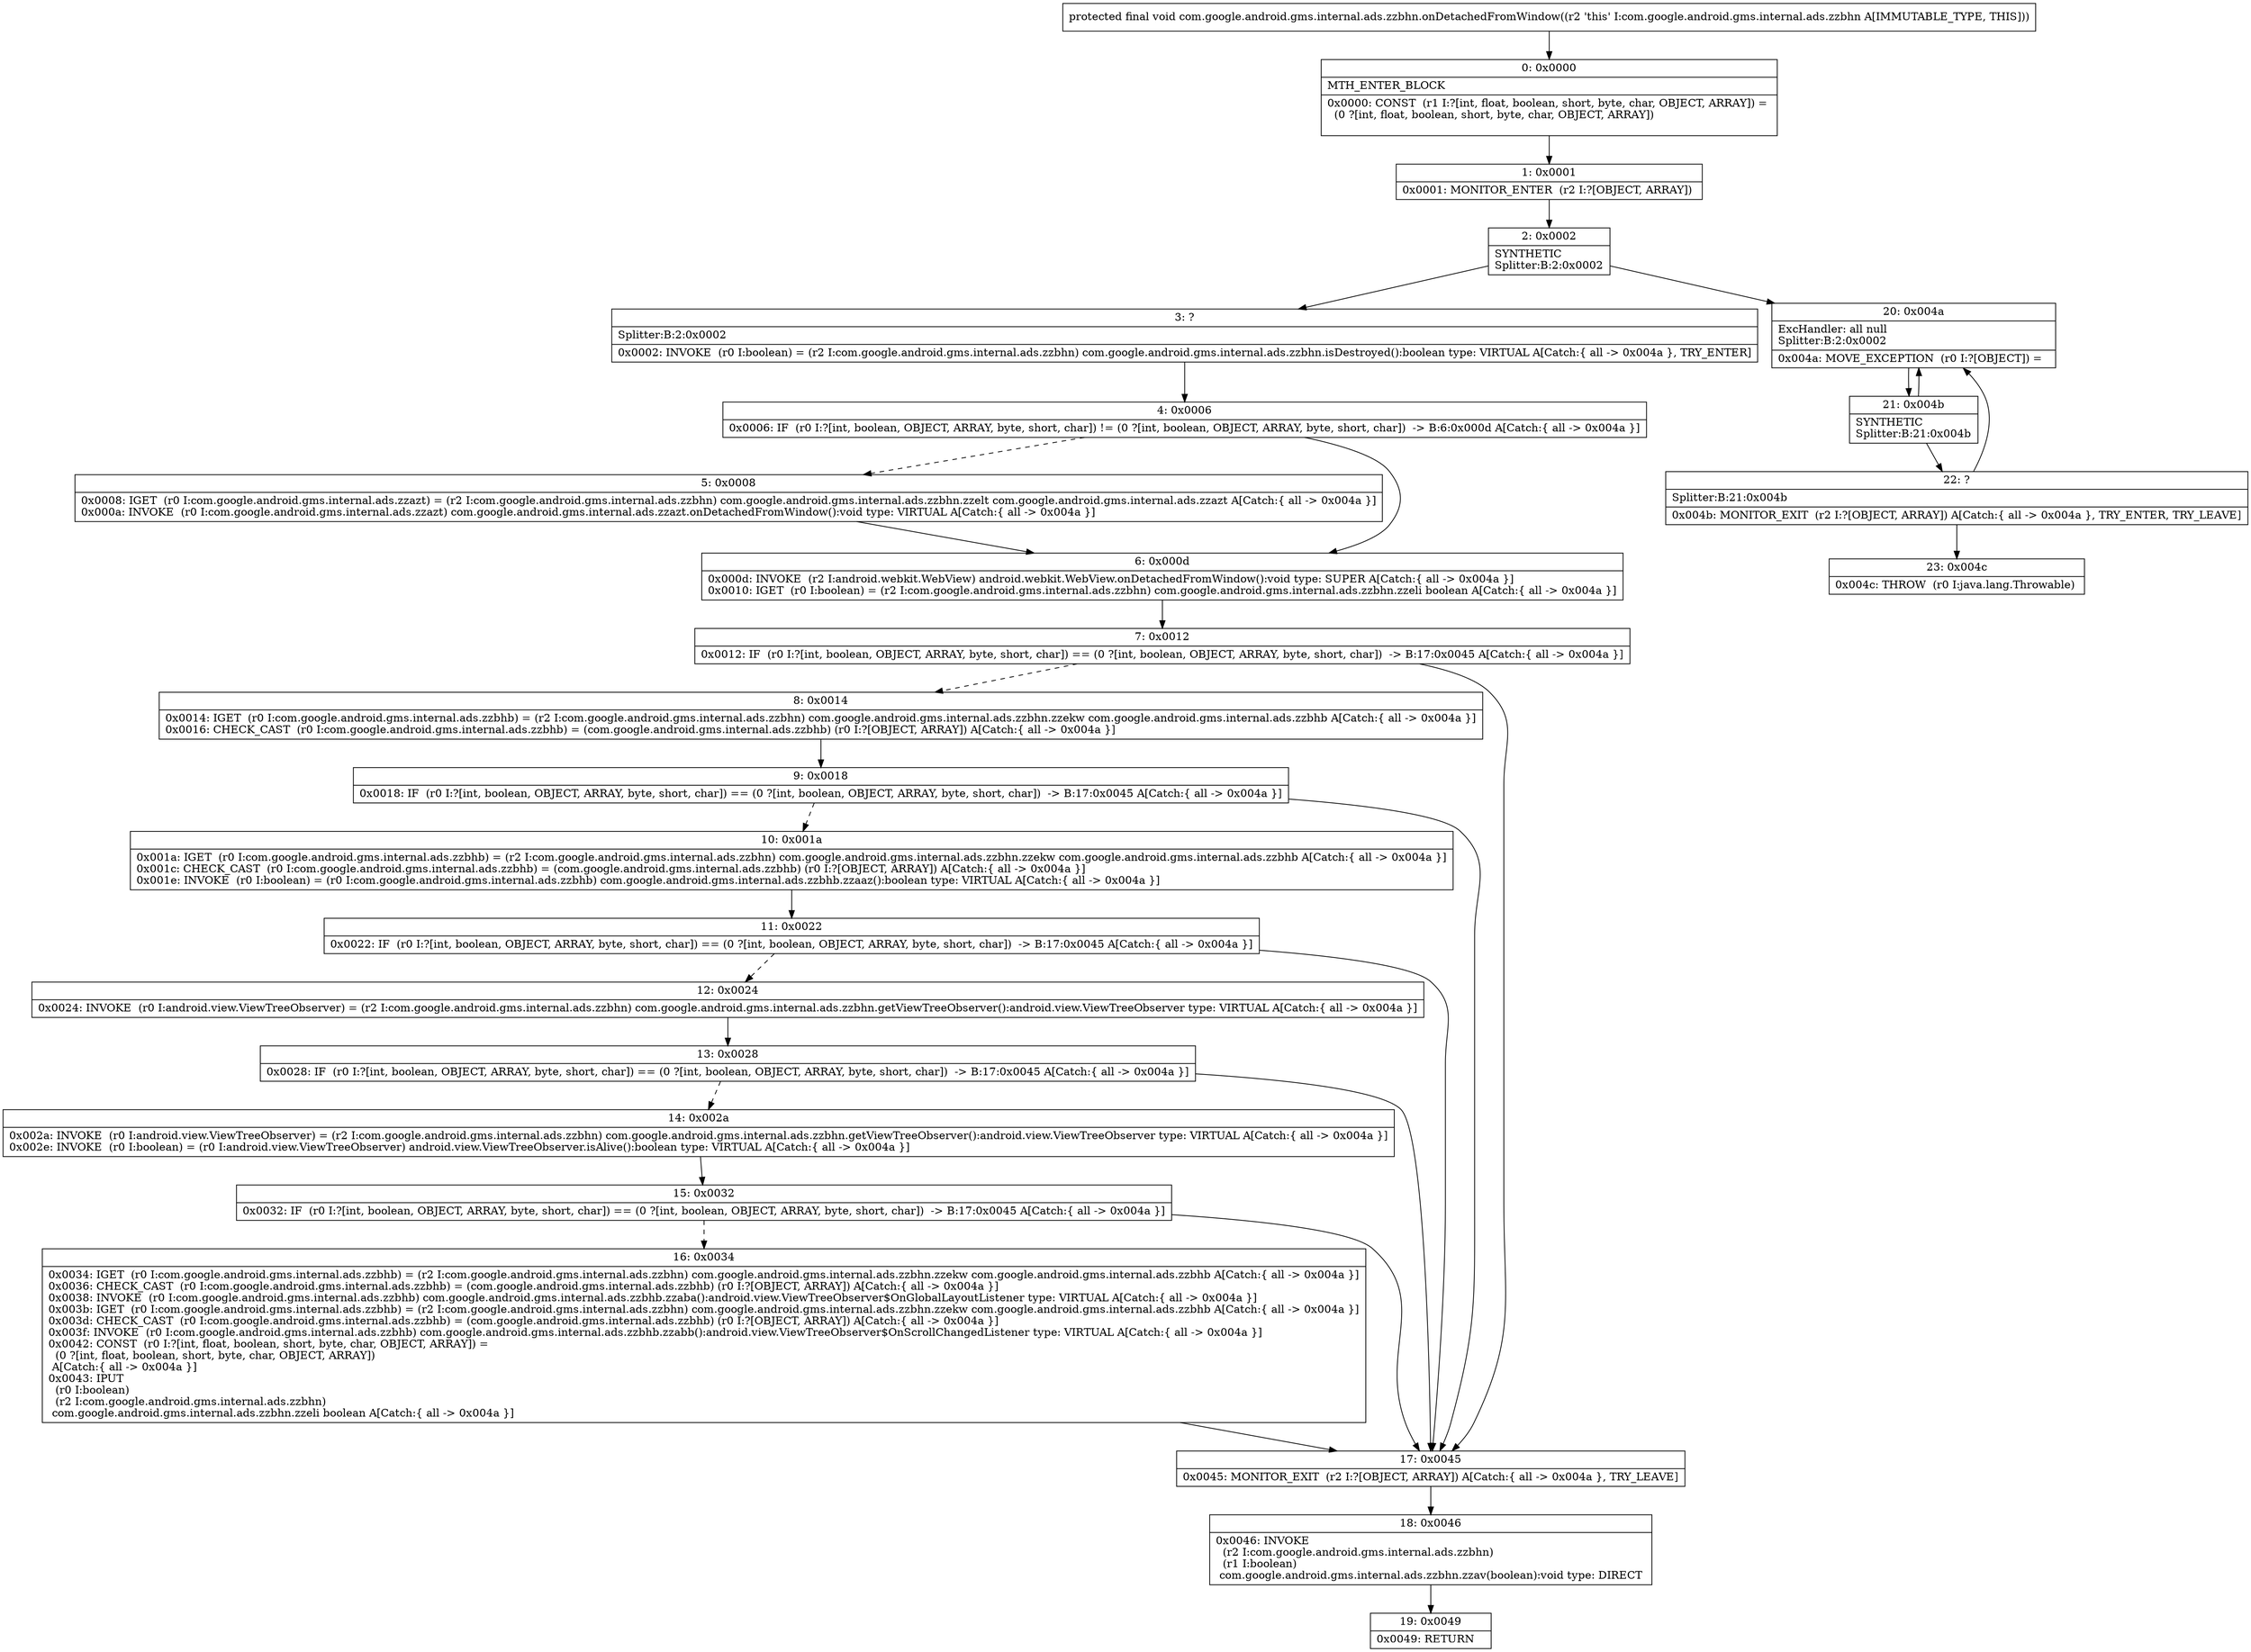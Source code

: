 digraph "CFG forcom.google.android.gms.internal.ads.zzbhn.onDetachedFromWindow()V" {
Node_0 [shape=record,label="{0\:\ 0x0000|MTH_ENTER_BLOCK\l|0x0000: CONST  (r1 I:?[int, float, boolean, short, byte, char, OBJECT, ARRAY]) = \l  (0 ?[int, float, boolean, short, byte, char, OBJECT, ARRAY])\l \l}"];
Node_1 [shape=record,label="{1\:\ 0x0001|0x0001: MONITOR_ENTER  (r2 I:?[OBJECT, ARRAY]) \l}"];
Node_2 [shape=record,label="{2\:\ 0x0002|SYNTHETIC\lSplitter:B:2:0x0002\l}"];
Node_3 [shape=record,label="{3\:\ ?|Splitter:B:2:0x0002\l|0x0002: INVOKE  (r0 I:boolean) = (r2 I:com.google.android.gms.internal.ads.zzbhn) com.google.android.gms.internal.ads.zzbhn.isDestroyed():boolean type: VIRTUAL A[Catch:\{ all \-\> 0x004a \}, TRY_ENTER]\l}"];
Node_4 [shape=record,label="{4\:\ 0x0006|0x0006: IF  (r0 I:?[int, boolean, OBJECT, ARRAY, byte, short, char]) != (0 ?[int, boolean, OBJECT, ARRAY, byte, short, char])  \-\> B:6:0x000d A[Catch:\{ all \-\> 0x004a \}]\l}"];
Node_5 [shape=record,label="{5\:\ 0x0008|0x0008: IGET  (r0 I:com.google.android.gms.internal.ads.zzazt) = (r2 I:com.google.android.gms.internal.ads.zzbhn) com.google.android.gms.internal.ads.zzbhn.zzelt com.google.android.gms.internal.ads.zzazt A[Catch:\{ all \-\> 0x004a \}]\l0x000a: INVOKE  (r0 I:com.google.android.gms.internal.ads.zzazt) com.google.android.gms.internal.ads.zzazt.onDetachedFromWindow():void type: VIRTUAL A[Catch:\{ all \-\> 0x004a \}]\l}"];
Node_6 [shape=record,label="{6\:\ 0x000d|0x000d: INVOKE  (r2 I:android.webkit.WebView) android.webkit.WebView.onDetachedFromWindow():void type: SUPER A[Catch:\{ all \-\> 0x004a \}]\l0x0010: IGET  (r0 I:boolean) = (r2 I:com.google.android.gms.internal.ads.zzbhn) com.google.android.gms.internal.ads.zzbhn.zzeli boolean A[Catch:\{ all \-\> 0x004a \}]\l}"];
Node_7 [shape=record,label="{7\:\ 0x0012|0x0012: IF  (r0 I:?[int, boolean, OBJECT, ARRAY, byte, short, char]) == (0 ?[int, boolean, OBJECT, ARRAY, byte, short, char])  \-\> B:17:0x0045 A[Catch:\{ all \-\> 0x004a \}]\l}"];
Node_8 [shape=record,label="{8\:\ 0x0014|0x0014: IGET  (r0 I:com.google.android.gms.internal.ads.zzbhb) = (r2 I:com.google.android.gms.internal.ads.zzbhn) com.google.android.gms.internal.ads.zzbhn.zzekw com.google.android.gms.internal.ads.zzbhb A[Catch:\{ all \-\> 0x004a \}]\l0x0016: CHECK_CAST  (r0 I:com.google.android.gms.internal.ads.zzbhb) = (com.google.android.gms.internal.ads.zzbhb) (r0 I:?[OBJECT, ARRAY]) A[Catch:\{ all \-\> 0x004a \}]\l}"];
Node_9 [shape=record,label="{9\:\ 0x0018|0x0018: IF  (r0 I:?[int, boolean, OBJECT, ARRAY, byte, short, char]) == (0 ?[int, boolean, OBJECT, ARRAY, byte, short, char])  \-\> B:17:0x0045 A[Catch:\{ all \-\> 0x004a \}]\l}"];
Node_10 [shape=record,label="{10\:\ 0x001a|0x001a: IGET  (r0 I:com.google.android.gms.internal.ads.zzbhb) = (r2 I:com.google.android.gms.internal.ads.zzbhn) com.google.android.gms.internal.ads.zzbhn.zzekw com.google.android.gms.internal.ads.zzbhb A[Catch:\{ all \-\> 0x004a \}]\l0x001c: CHECK_CAST  (r0 I:com.google.android.gms.internal.ads.zzbhb) = (com.google.android.gms.internal.ads.zzbhb) (r0 I:?[OBJECT, ARRAY]) A[Catch:\{ all \-\> 0x004a \}]\l0x001e: INVOKE  (r0 I:boolean) = (r0 I:com.google.android.gms.internal.ads.zzbhb) com.google.android.gms.internal.ads.zzbhb.zzaaz():boolean type: VIRTUAL A[Catch:\{ all \-\> 0x004a \}]\l}"];
Node_11 [shape=record,label="{11\:\ 0x0022|0x0022: IF  (r0 I:?[int, boolean, OBJECT, ARRAY, byte, short, char]) == (0 ?[int, boolean, OBJECT, ARRAY, byte, short, char])  \-\> B:17:0x0045 A[Catch:\{ all \-\> 0x004a \}]\l}"];
Node_12 [shape=record,label="{12\:\ 0x0024|0x0024: INVOKE  (r0 I:android.view.ViewTreeObserver) = (r2 I:com.google.android.gms.internal.ads.zzbhn) com.google.android.gms.internal.ads.zzbhn.getViewTreeObserver():android.view.ViewTreeObserver type: VIRTUAL A[Catch:\{ all \-\> 0x004a \}]\l}"];
Node_13 [shape=record,label="{13\:\ 0x0028|0x0028: IF  (r0 I:?[int, boolean, OBJECT, ARRAY, byte, short, char]) == (0 ?[int, boolean, OBJECT, ARRAY, byte, short, char])  \-\> B:17:0x0045 A[Catch:\{ all \-\> 0x004a \}]\l}"];
Node_14 [shape=record,label="{14\:\ 0x002a|0x002a: INVOKE  (r0 I:android.view.ViewTreeObserver) = (r2 I:com.google.android.gms.internal.ads.zzbhn) com.google.android.gms.internal.ads.zzbhn.getViewTreeObserver():android.view.ViewTreeObserver type: VIRTUAL A[Catch:\{ all \-\> 0x004a \}]\l0x002e: INVOKE  (r0 I:boolean) = (r0 I:android.view.ViewTreeObserver) android.view.ViewTreeObserver.isAlive():boolean type: VIRTUAL A[Catch:\{ all \-\> 0x004a \}]\l}"];
Node_15 [shape=record,label="{15\:\ 0x0032|0x0032: IF  (r0 I:?[int, boolean, OBJECT, ARRAY, byte, short, char]) == (0 ?[int, boolean, OBJECT, ARRAY, byte, short, char])  \-\> B:17:0x0045 A[Catch:\{ all \-\> 0x004a \}]\l}"];
Node_16 [shape=record,label="{16\:\ 0x0034|0x0034: IGET  (r0 I:com.google.android.gms.internal.ads.zzbhb) = (r2 I:com.google.android.gms.internal.ads.zzbhn) com.google.android.gms.internal.ads.zzbhn.zzekw com.google.android.gms.internal.ads.zzbhb A[Catch:\{ all \-\> 0x004a \}]\l0x0036: CHECK_CAST  (r0 I:com.google.android.gms.internal.ads.zzbhb) = (com.google.android.gms.internal.ads.zzbhb) (r0 I:?[OBJECT, ARRAY]) A[Catch:\{ all \-\> 0x004a \}]\l0x0038: INVOKE  (r0 I:com.google.android.gms.internal.ads.zzbhb) com.google.android.gms.internal.ads.zzbhb.zzaba():android.view.ViewTreeObserver$OnGlobalLayoutListener type: VIRTUAL A[Catch:\{ all \-\> 0x004a \}]\l0x003b: IGET  (r0 I:com.google.android.gms.internal.ads.zzbhb) = (r2 I:com.google.android.gms.internal.ads.zzbhn) com.google.android.gms.internal.ads.zzbhn.zzekw com.google.android.gms.internal.ads.zzbhb A[Catch:\{ all \-\> 0x004a \}]\l0x003d: CHECK_CAST  (r0 I:com.google.android.gms.internal.ads.zzbhb) = (com.google.android.gms.internal.ads.zzbhb) (r0 I:?[OBJECT, ARRAY]) A[Catch:\{ all \-\> 0x004a \}]\l0x003f: INVOKE  (r0 I:com.google.android.gms.internal.ads.zzbhb) com.google.android.gms.internal.ads.zzbhb.zzabb():android.view.ViewTreeObserver$OnScrollChangedListener type: VIRTUAL A[Catch:\{ all \-\> 0x004a \}]\l0x0042: CONST  (r0 I:?[int, float, boolean, short, byte, char, OBJECT, ARRAY]) = \l  (0 ?[int, float, boolean, short, byte, char, OBJECT, ARRAY])\l A[Catch:\{ all \-\> 0x004a \}]\l0x0043: IPUT  \l  (r0 I:boolean)\l  (r2 I:com.google.android.gms.internal.ads.zzbhn)\l com.google.android.gms.internal.ads.zzbhn.zzeli boolean A[Catch:\{ all \-\> 0x004a \}]\l}"];
Node_17 [shape=record,label="{17\:\ 0x0045|0x0045: MONITOR_EXIT  (r2 I:?[OBJECT, ARRAY]) A[Catch:\{ all \-\> 0x004a \}, TRY_LEAVE]\l}"];
Node_18 [shape=record,label="{18\:\ 0x0046|0x0046: INVOKE  \l  (r2 I:com.google.android.gms.internal.ads.zzbhn)\l  (r1 I:boolean)\l com.google.android.gms.internal.ads.zzbhn.zzav(boolean):void type: DIRECT \l}"];
Node_19 [shape=record,label="{19\:\ 0x0049|0x0049: RETURN   \l}"];
Node_20 [shape=record,label="{20\:\ 0x004a|ExcHandler: all null\lSplitter:B:2:0x0002\l|0x004a: MOVE_EXCEPTION  (r0 I:?[OBJECT]) =  \l}"];
Node_21 [shape=record,label="{21\:\ 0x004b|SYNTHETIC\lSplitter:B:21:0x004b\l}"];
Node_22 [shape=record,label="{22\:\ ?|Splitter:B:21:0x004b\l|0x004b: MONITOR_EXIT  (r2 I:?[OBJECT, ARRAY]) A[Catch:\{ all \-\> 0x004a \}, TRY_ENTER, TRY_LEAVE]\l}"];
Node_23 [shape=record,label="{23\:\ 0x004c|0x004c: THROW  (r0 I:java.lang.Throwable) \l}"];
MethodNode[shape=record,label="{protected final void com.google.android.gms.internal.ads.zzbhn.onDetachedFromWindow((r2 'this' I:com.google.android.gms.internal.ads.zzbhn A[IMMUTABLE_TYPE, THIS])) }"];
MethodNode -> Node_0;
Node_0 -> Node_1;
Node_1 -> Node_2;
Node_2 -> Node_3;
Node_2 -> Node_20;
Node_3 -> Node_4;
Node_4 -> Node_5[style=dashed];
Node_4 -> Node_6;
Node_5 -> Node_6;
Node_6 -> Node_7;
Node_7 -> Node_8[style=dashed];
Node_7 -> Node_17;
Node_8 -> Node_9;
Node_9 -> Node_10[style=dashed];
Node_9 -> Node_17;
Node_10 -> Node_11;
Node_11 -> Node_12[style=dashed];
Node_11 -> Node_17;
Node_12 -> Node_13;
Node_13 -> Node_14[style=dashed];
Node_13 -> Node_17;
Node_14 -> Node_15;
Node_15 -> Node_16[style=dashed];
Node_15 -> Node_17;
Node_16 -> Node_17;
Node_17 -> Node_18;
Node_18 -> Node_19;
Node_20 -> Node_21;
Node_21 -> Node_22;
Node_21 -> Node_20;
Node_22 -> Node_23;
Node_22 -> Node_20;
}


